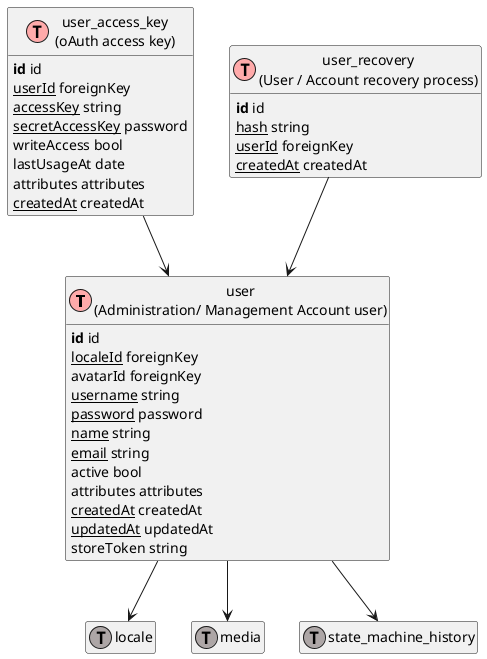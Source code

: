 @startuml
' uncomment the line below if you're using computer with a retina display
' skinparam dpi 300
!define Table(name,desc) class name as "desc" << (T,#FFAAAA) >>
!define ForeignTable(name,desc) class name as "desc" << (T,#ada6a6) >>
!define TranslationTable(name,desc) class name as "desc" << (I,#4286f4) >>
' we use bold for primary key
' green color for unique
' and underscore for not_null
!define primary_key(x) <b>x</b>
!define unique(x) <color:green>x</color>
!define not_null(x) <u>x</u>
' other tags available:
' <i></i>
' <back:COLOR></color>, where color is a color name or html color code
' (#FFAACC)
' see: http://plantuml.com/classes.html#More
hide methods
hide stereotypes
hide empty members
skinparam backgroundColor #FFFFFF

' entities

Table(ShopwareCoreSystemUserUserDefinition, "user\n(Administration/ Management Account user)") {
   primary_key(id) id
   not_null(localeId) foreignKey
   avatarId foreignKey
   not_null(username) string
   not_null(password) password
   not_null(name) string
   not_null(email) string
   active bool
   attributes attributes
   not_null(createdAt) createdAt
   not_null(updatedAt) updatedAt
   storeToken string
}
Table(ShopwareCoreSystemUserAggregateUserAccessKeyUserAccessKeyDefinition, "user_access_key\n(oAuth access key)") {
   primary_key(id) id
   not_null(userId) foreignKey
   not_null(accessKey) string
   not_null(secretAccessKey) password
   writeAccess bool
   lastUsageAt date
   attributes attributes
   not_null(createdAt) createdAt
}
Table(ShopwareCoreSystemUserAggregateUserRecoveryUserRecoveryDefinition, "user_recovery\n(User / Account recovery process)") {
   primary_key(id) id
   not_null(hash) string
   not_null(userId) foreignKey
   not_null(createdAt) createdAt
}
ForeignTable(ShopwareCoreSystemLocaleLocaleDefinition, "locale") {
}
ForeignTable(ShopwareCoreContentMediaMediaDefinition, "media") {
}
ForeignTable(ShopwareCoreSystemStateMachineAggregationStateMachineHistoryStateMachineHistoryDefinition, "state_machine_history") {
}

' relationshipd

ShopwareCoreSystemUserUserDefinition --> ShopwareCoreSystemLocaleLocaleDefinition
ShopwareCoreSystemUserUserDefinition --> ShopwareCoreContentMediaMediaDefinition
ShopwareCoreSystemUserAggregateUserAccessKeyUserAccessKeyDefinition --> ShopwareCoreSystemUserUserDefinition
ShopwareCoreSystemUserUserDefinition --> ShopwareCoreSystemStateMachineAggregationStateMachineHistoryStateMachineHistoryDefinition
ShopwareCoreSystemUserAggregateUserRecoveryUserRecoveryDefinition --> ShopwareCoreSystemUserUserDefinition
@enduml
